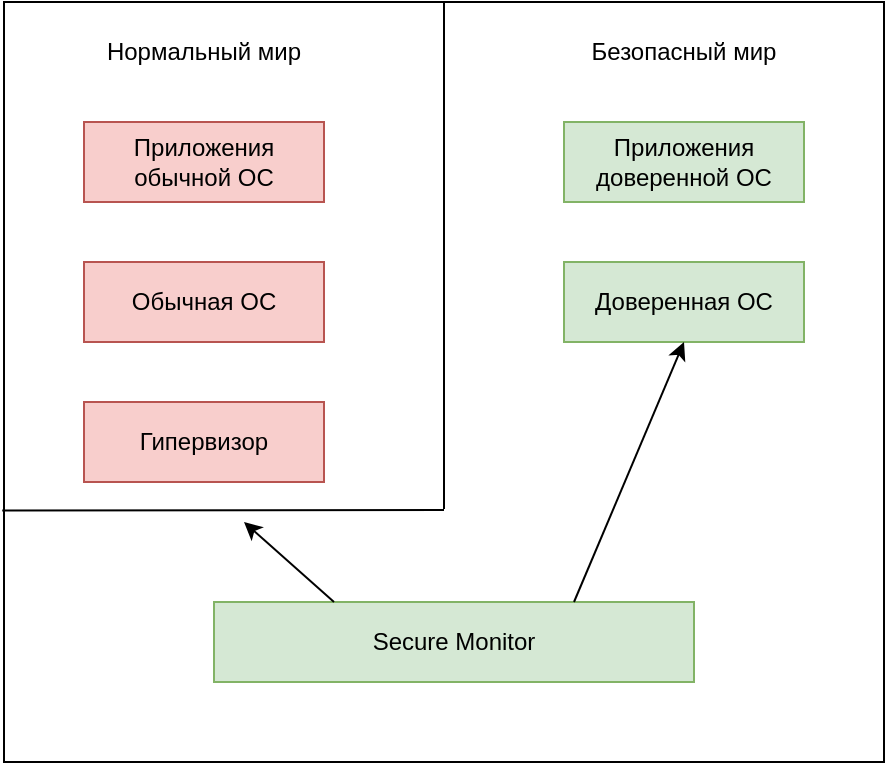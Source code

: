 <mxfile version="22.0.8" type="device" pages="3">
  <diagram name="Page-1" id="1p57GqAvY0eU6IdAELWK">
    <mxGraphModel dx="1418" dy="1252" grid="1" gridSize="10" guides="1" tooltips="1" connect="1" arrows="1" fold="1" page="1" pageScale="1" pageWidth="850" pageHeight="1100" math="0" shadow="0">
      <root>
        <mxCell id="0" />
        <mxCell id="1" parent="0" />
        <mxCell id="QDUO_Y8YLJdyuo7dLTRh-1" value="" style="rounded=0;whiteSpace=wrap;html=1;fillColor=none;" parent="1" vertex="1">
          <mxGeometry x="80" y="-60" width="440" height="380" as="geometry" />
        </mxCell>
        <mxCell id="QDUO_Y8YLJdyuo7dLTRh-2" value="Приложения обычной ОС" style="rounded=0;whiteSpace=wrap;html=1;fillColor=#f8cecc;strokeColor=#b85450;" parent="1" vertex="1">
          <mxGeometry x="120" width="120" height="40" as="geometry" />
        </mxCell>
        <mxCell id="QDUO_Y8YLJdyuo7dLTRh-3" value="Обычная ОС" style="rounded=0;whiteSpace=wrap;html=1;fillColor=#f8cecc;strokeColor=#b85450;" parent="1" vertex="1">
          <mxGeometry x="120" y="70" width="120" height="40" as="geometry" />
        </mxCell>
        <mxCell id="QDUO_Y8YLJdyuo7dLTRh-4" value="Гипервизор" style="rounded=0;whiteSpace=wrap;html=1;fillColor=#f8cecc;strokeColor=#b85450;" parent="1" vertex="1">
          <mxGeometry x="120" y="140" width="120" height="40" as="geometry" />
        </mxCell>
        <mxCell id="QDUO_Y8YLJdyuo7dLTRh-5" value="Secure Monitor" style="rounded=0;whiteSpace=wrap;html=1;fillColor=#d5e8d4;strokeColor=#82b366;" parent="1" vertex="1">
          <mxGeometry x="185" y="240" width="240" height="40" as="geometry" />
        </mxCell>
        <mxCell id="QDUO_Y8YLJdyuo7dLTRh-6" value="Доверенная ОС" style="rounded=0;whiteSpace=wrap;html=1;fillColor=#d5e8d4;strokeColor=#82b366;" parent="1" vertex="1">
          <mxGeometry x="360" y="70" width="120" height="40" as="geometry" />
        </mxCell>
        <mxCell id="QDUO_Y8YLJdyuo7dLTRh-7" value="Приложения доверенной ОС" style="rounded=0;whiteSpace=wrap;html=1;fillColor=#d5e8d4;strokeColor=#82b366;" parent="1" vertex="1">
          <mxGeometry x="360" width="120" height="40" as="geometry" />
        </mxCell>
        <mxCell id="QDUO_Y8YLJdyuo7dLTRh-8" value="" style="endArrow=none;html=1;rounded=0;exitX=0.5;exitY=0;exitDx=0;exitDy=0;entryX=0.5;entryY=0.667;entryDx=0;entryDy=0;entryPerimeter=0;endSize=6;sourcePerimeterSpacing=0;strokeWidth=1;" parent="1" source="QDUO_Y8YLJdyuo7dLTRh-1" target="QDUO_Y8YLJdyuo7dLTRh-1" edge="1">
          <mxGeometry width="50" height="50" relative="1" as="geometry">
            <mxPoint x="400" y="120" as="sourcePoint" />
            <mxPoint x="450" y="70" as="targetPoint" />
          </mxGeometry>
        </mxCell>
        <mxCell id="QDUO_Y8YLJdyuo7dLTRh-9" value="" style="endArrow=none;html=1;rounded=0;exitX=-0.002;exitY=0.669;exitDx=0;exitDy=0;exitPerimeter=0;" parent="1" source="QDUO_Y8YLJdyuo7dLTRh-1" edge="1">
          <mxGeometry width="50" height="50" relative="1" as="geometry">
            <mxPoint x="400" y="150" as="sourcePoint" />
            <mxPoint x="300" y="194" as="targetPoint" />
          </mxGeometry>
        </mxCell>
        <mxCell id="QDUO_Y8YLJdyuo7dLTRh-10" value="Нормальный мир" style="text;html=1;strokeColor=none;fillColor=none;align=center;verticalAlign=middle;whiteSpace=wrap;rounded=0;" parent="1" vertex="1">
          <mxGeometry x="130" y="-50" width="100" height="30" as="geometry" />
        </mxCell>
        <mxCell id="QDUO_Y8YLJdyuo7dLTRh-11" value="Безопасный мир" style="text;html=1;strokeColor=none;fillColor=none;align=center;verticalAlign=middle;whiteSpace=wrap;rounded=0;" parent="1" vertex="1">
          <mxGeometry x="370" y="-50" width="100" height="30" as="geometry" />
        </mxCell>
        <mxCell id="QDUO_Y8YLJdyuo7dLTRh-13" value="" style="endArrow=classic;html=1;rounded=0;exitX=0.25;exitY=0;exitDx=0;exitDy=0;" parent="1" source="QDUO_Y8YLJdyuo7dLTRh-5" edge="1">
          <mxGeometry width="50" height="50" relative="1" as="geometry">
            <mxPoint x="400" y="180" as="sourcePoint" />
            <mxPoint x="200" y="200" as="targetPoint" />
          </mxGeometry>
        </mxCell>
        <mxCell id="QDUO_Y8YLJdyuo7dLTRh-14" value="" style="endArrow=classic;html=1;rounded=0;exitX=0.75;exitY=0;exitDx=0;exitDy=0;entryX=0.5;entryY=1;entryDx=0;entryDy=0;" parent="1" source="QDUO_Y8YLJdyuo7dLTRh-5" target="QDUO_Y8YLJdyuo7dLTRh-6" edge="1">
          <mxGeometry width="50" height="50" relative="1" as="geometry">
            <mxPoint x="400" y="180" as="sourcePoint" />
            <mxPoint x="450" y="130" as="targetPoint" />
          </mxGeometry>
        </mxCell>
      </root>
    </mxGraphModel>
  </diagram>
  <diagram id="MPmeWbBSQ3K0sciCT6Im" name="Page-2">
    <mxGraphModel dx="1668" dy="429" grid="1" gridSize="10" guides="1" tooltips="1" connect="1" arrows="1" fold="1" page="1" pageScale="1" pageWidth="850" pageHeight="1100" math="0" shadow="0">
      <root>
        <mxCell id="0" />
        <mxCell id="1" parent="0" />
        <mxCell id="z31aVAv2YJTmKAIcQYIG-1" value="Ядро процессора" style="rounded=0;whiteSpace=wrap;html=1;" vertex="1" parent="1">
          <mxGeometry x="100" y="40" width="120" height="60" as="geometry" />
        </mxCell>
        <mxCell id="z31aVAv2YJTmKAIcQYIG-2" value="Периферийное устройство №1" style="rounded=0;whiteSpace=wrap;html=1;" vertex="1" parent="1">
          <mxGeometry x="590" y="40" width="120" height="60" as="geometry" />
        </mxCell>
        <mxCell id="z31aVAv2YJTmKAIcQYIG-3" value="Периферийное устройство №2" style="rounded=0;whiteSpace=wrap;html=1;" vertex="1" parent="1">
          <mxGeometry x="590" y="140" width="120" height="60" as="geometry" />
        </mxCell>
        <mxCell id="z31aVAv2YJTmKAIcQYIG-4" value="Периферийное устройство №3" style="rounded=0;whiteSpace=wrap;html=1;" vertex="1" parent="1">
          <mxGeometry x="590" y="240" width="120" height="60" as="geometry" />
        </mxCell>
        <mxCell id="z31aVAv2YJTmKAIcQYIG-5" value="" style="rounded=0;whiteSpace=wrap;html=1;fillColor=#dae8fc;strokeColor=#6c8ebf;" vertex="1" parent="1">
          <mxGeometry x="290" y="40" width="30" height="260" as="geometry" />
        </mxCell>
        <mxCell id="z31aVAv2YJTmKAIcQYIG-6" value="Шина данных" style="text;html=1;strokeColor=none;fillColor=none;align=center;verticalAlign=middle;whiteSpace=wrap;rounded=0;rotation=-90;" vertex="1" parent="1">
          <mxGeometry x="245" y="230" width="120" height="30" as="geometry" />
        </mxCell>
        <mxCell id="z31aVAv2YJTmKAIcQYIG-7" value="" style="rounded=0;whiteSpace=wrap;html=1;fillColor=#d5e8d4;strokeColor=#82b366;" vertex="1" parent="1">
          <mxGeometry x="365" y="40" width="30" height="260" as="geometry" />
        </mxCell>
        <mxCell id="z31aVAv2YJTmKAIcQYIG-8" value="Шина адреса" style="text;html=1;strokeColor=none;fillColor=none;align=center;verticalAlign=middle;whiteSpace=wrap;rounded=0;rotation=-90;" vertex="1" parent="1">
          <mxGeometry x="320" y="230" width="120" height="30" as="geometry" />
        </mxCell>
        <mxCell id="z31aVAv2YJTmKAIcQYIG-9" value="" style="rounded=0;whiteSpace=wrap;html=1;fillColor=#ffe6cc;strokeColor=#d79b00;" vertex="1" parent="1">
          <mxGeometry x="440" y="40" width="30" height="260" as="geometry" />
        </mxCell>
        <mxCell id="z31aVAv2YJTmKAIcQYIG-10" value="Шина управления" style="text;html=1;strokeColor=none;fillColor=none;align=center;verticalAlign=middle;whiteSpace=wrap;rounded=0;rotation=-90;" vertex="1" parent="1">
          <mxGeometry x="395" y="220" width="120" height="30" as="geometry" />
        </mxCell>
        <mxCell id="z31aVAv2YJTmKAIcQYIG-12" value="" style="endArrow=none;html=1;rounded=0;strokeColor=#FF3333;" edge="1" parent="1">
          <mxGeometry width="50" height="50" relative="1" as="geometry">
            <mxPoint x="530" y="300" as="sourcePoint" />
            <mxPoint x="530" y="40" as="targetPoint" />
          </mxGeometry>
        </mxCell>
        <mxCell id="z31aVAv2YJTmKAIcQYIG-13" value="Линия NS" style="text;html=1;strokeColor=none;fillColor=none;align=center;verticalAlign=middle;whiteSpace=wrap;rounded=0;rotation=-90;" vertex="1" parent="1">
          <mxGeometry x="460" y="200" width="120" height="30" as="geometry" />
        </mxCell>
        <mxCell id="z31aVAv2YJTmKAIcQYIG-14" value="" style="endArrow=classic;html=1;rounded=0;exitX=1;exitY=0.75;exitDx=0;exitDy=0;entryX=0;entryY=0.75;entryDx=0;entryDy=0;strokeColor=#FF0000;" edge="1" parent="1" source="z31aVAv2YJTmKAIcQYIG-1" target="z31aVAv2YJTmKAIcQYIG-2">
          <mxGeometry width="50" height="50" relative="1" as="geometry">
            <mxPoint x="400" y="190" as="sourcePoint" />
            <mxPoint x="450" y="140" as="targetPoint" />
          </mxGeometry>
        </mxCell>
        <mxCell id="z31aVAv2YJTmKAIcQYIG-15" value="" style="endArrow=classic;html=1;rounded=0;entryX=0;entryY=0.5;entryDx=0;entryDy=0;strokeColor=#FF0000;" edge="1" parent="1" target="z31aVAv2YJTmKAIcQYIG-4">
          <mxGeometry width="50" height="50" relative="1" as="geometry">
            <mxPoint x="530" y="270" as="sourcePoint" />
            <mxPoint x="450" y="140" as="targetPoint" />
          </mxGeometry>
        </mxCell>
        <mxCell id="z31aVAv2YJTmKAIcQYIG-16" value="" style="endArrow=classic;startArrow=none;html=1;rounded=0;entryX=0;entryY=0.5;entryDx=0;entryDy=0;fillColor=#d5e8d4;strokeColor=#82b366;exitX=1;exitY=0.5;exitDx=0;exitDy=0;startFill=0;" edge="1" parent="1" source="z31aVAv2YJTmKAIcQYIG-7" target="z31aVAv2YJTmKAIcQYIG-3">
          <mxGeometry width="50" height="50" relative="1" as="geometry">
            <mxPoint x="400" y="170" as="sourcePoint" />
            <mxPoint x="450" y="170" as="targetPoint" />
          </mxGeometry>
        </mxCell>
        <mxCell id="z31aVAv2YJTmKAIcQYIG-17" value="" style="endArrow=classic;startArrow=none;html=1;rounded=0;entryX=0;entryY=0.25;entryDx=0;entryDy=0;exitX=0.339;exitY=1.052;exitDx=0;exitDy=0;fillColor=#ffe6cc;strokeColor=#d79b00;startFill=0;exitPerimeter=0;" edge="1" parent="1" source="z31aVAv2YJTmKAIcQYIG-10" target="z31aVAv2YJTmKAIcQYIG-4">
          <mxGeometry width="50" height="50" relative="1" as="geometry">
            <mxPoint x="410" y="230" as="sourcePoint" />
            <mxPoint x="460" y="180" as="targetPoint" />
          </mxGeometry>
        </mxCell>
        <mxCell id="z31aVAv2YJTmKAIcQYIG-19" value="" style="endArrow=classic;startArrow=classic;html=1;rounded=0;entryX=-0.017;entryY=0.283;entryDx=0;entryDy=0;exitX=1.003;exitY=0.063;exitDx=0;exitDy=0;exitPerimeter=0;fillColor=#dae8fc;strokeColor=#6c8ebf;entryPerimeter=0;" edge="1" parent="1" source="z31aVAv2YJTmKAIcQYIG-5" target="z31aVAv2YJTmKAIcQYIG-2">
          <mxGeometry width="50" height="50" relative="1" as="geometry">
            <mxPoint x="410" y="170" as="sourcePoint" />
            <mxPoint x="460" y="120" as="targetPoint" />
          </mxGeometry>
        </mxCell>
        <mxCell id="z31aVAv2YJTmKAIcQYIG-20" value="" style="endArrow=classic;html=1;rounded=0;exitX=1;exitY=0;exitDx=0;exitDy=0;entryX=0;entryY=0;entryDx=0;entryDy=0;fillColor=#ffe6cc;strokeColor=#d79b00;" edge="1" parent="1" source="z31aVAv2YJTmKAIcQYIG-1" target="z31aVAv2YJTmKAIcQYIG-9">
          <mxGeometry width="50" height="50" relative="1" as="geometry">
            <mxPoint x="580" y="170" as="sourcePoint" />
            <mxPoint x="280" y="55" as="targetPoint" />
          </mxGeometry>
        </mxCell>
        <mxCell id="z31aVAv2YJTmKAIcQYIG-21" value="" style="endArrow=classic;html=1;rounded=0;exitX=1;exitY=0.5;exitDx=0;exitDy=0;entryX=-0.01;entryY=0.115;entryDx=0;entryDy=0;entryPerimeter=0;fillColor=#d5e8d4;strokeColor=#82b366;" edge="1" parent="1" source="z31aVAv2YJTmKAIcQYIG-1" target="z31aVAv2YJTmKAIcQYIG-7">
          <mxGeometry width="50" height="50" relative="1" as="geometry">
            <mxPoint x="430" y="120" as="sourcePoint" />
            <mxPoint x="360" y="70" as="targetPoint" />
          </mxGeometry>
        </mxCell>
        <mxCell id="z31aVAv2YJTmKAIcQYIG-23" value="" style="endArrow=classic;startArrow=classic;html=1;rounded=0;exitX=1.015;exitY=0.266;exitDx=0;exitDy=0;exitPerimeter=0;entryX=-0.017;entryY=0.061;entryDx=0;entryDy=0;entryPerimeter=0;fillColor=#dae8fc;strokeColor=#6c8ebf;" edge="1" parent="1" target="z31aVAv2YJTmKAIcQYIG-5">
          <mxGeometry width="50" height="50" relative="1" as="geometry">
            <mxPoint x="220" y="55.96" as="sourcePoint" />
            <mxPoint x="328.2" y="40" as="targetPoint" />
          </mxGeometry>
        </mxCell>
      </root>
    </mxGraphModel>
  </diagram>
  <diagram id="azZlPtQnBcX7dBhlCZoV" name="Page-3">
    <mxGraphModel dx="1422" dy="795" grid="1" gridSize="10" guides="1" tooltips="1" connect="1" arrows="1" fold="1" page="1" pageScale="1" pageWidth="850" pageHeight="1100" math="0" shadow="0">
      <root>
        <mxCell id="0" />
        <mxCell id="1" parent="0" />
        <mxCell id="lLjuI-jMdnlIxsBEngmY-1" value="" style="rounded=0;whiteSpace=wrap;html=1;fillColor=none;" vertex="1" parent="1">
          <mxGeometry x="70" y="60" width="130" height="310" as="geometry" />
        </mxCell>
        <mxCell id="lLjuI-jMdnlIxsBEngmY-2" value="" style="rounded=0;whiteSpace=wrap;html=1;fillColor=none;" vertex="1" parent="1">
          <mxGeometry x="250" y="60" width="140" height="310" as="geometry" />
        </mxCell>
        <mxCell id="lLjuI-jMdnlIxsBEngmY-4" value="&lt;b&gt;EL0&lt;/b&gt;&lt;br&gt;Приложения обычной ОС" style="rounded=0;whiteSpace=wrap;html=1;fillColor=none;" vertex="1" parent="1">
          <mxGeometry x="85" y="120" width="100" height="60" as="geometry" />
        </mxCell>
        <mxCell id="lLjuI-jMdnlIxsBEngmY-5" value="&lt;b&gt;EL0&lt;/b&gt;&lt;br&gt;Приложения доверенной ОС" style="rounded=0;whiteSpace=wrap;html=1;fillColor=none;" vertex="1" parent="1">
          <mxGeometry x="270" y="120" width="95" height="60" as="geometry" />
        </mxCell>
        <mxCell id="lLjuI-jMdnlIxsBEngmY-6" value="&lt;b&gt;EL1&lt;/b&gt;&lt;br&gt;&lt;div&gt;Обычная ОС&lt;/div&gt;&lt;div&gt;Обработчики прерываний и исключений&lt;br&gt;&lt;/div&gt;" style="rounded=0;whiteSpace=wrap;html=1;fillColor=none;" vertex="1" parent="1">
          <mxGeometry x="85" y="190" width="100" height="90" as="geometry" />
        </mxCell>
        <mxCell id="lLjuI-jMdnlIxsBEngmY-7" value="&lt;b&gt;EL1&lt;/b&gt;&lt;br&gt;&lt;div&gt;Доверенная ОС&lt;/div&gt;&lt;div&gt;Обработчики прерываний и исключений&lt;br&gt;&lt;/div&gt;Secure Monitor" style="rounded=0;whiteSpace=wrap;html=1;fillColor=none;" vertex="1" parent="1">
          <mxGeometry x="270" y="220" width="100" height="130" as="geometry" />
        </mxCell>
        <mxCell id="lLjuI-jMdnlIxsBEngmY-8" value="&lt;b&gt;EL2&lt;/b&gt;&lt;br&gt;Гипервизор" style="rounded=0;whiteSpace=wrap;html=1;fillColor=none;" vertex="1" parent="1">
          <mxGeometry x="85" y="290" width="100" height="60" as="geometry" />
        </mxCell>
        <mxCell id="lLjuI-jMdnlIxsBEngmY-10" value="Нормальный режим" style="text;html=1;strokeColor=none;fillColor=none;align=center;verticalAlign=middle;whiteSpace=wrap;rounded=0;" vertex="1" parent="1">
          <mxGeometry x="72.5" y="70" width="125" height="30" as="geometry" />
        </mxCell>
        <mxCell id="lLjuI-jMdnlIxsBEngmY-11" value="Безопасный режим" style="text;html=1;strokeColor=none;fillColor=none;align=center;verticalAlign=middle;whiteSpace=wrap;rounded=0;" vertex="1" parent="1">
          <mxGeometry x="257.5" y="70" width="125" height="30" as="geometry" />
        </mxCell>
      </root>
    </mxGraphModel>
  </diagram>
</mxfile>

